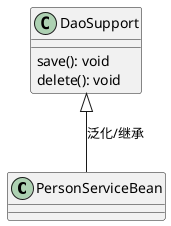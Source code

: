 @startuml
'https://plantuml.com/class-diagram
'泛化关系

class PersonServiceBean
class DaoSupport{
    save(): void
    delete(): void
}

DaoSupport <|-- PersonServiceBean : 泛化/继承

@enduml
